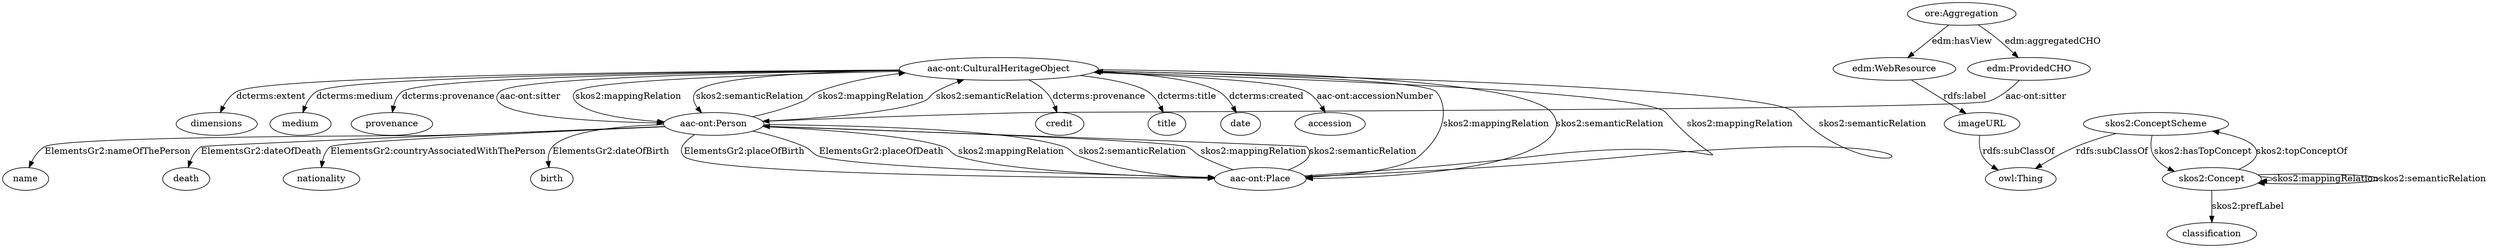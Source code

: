digraph {
  dimensions [type=attribute_name,label=dimensions]
  "aac-ont:CulturalHeritageObject1" [type=class_uri,label="aac-ont:CulturalHeritageObject"]
  medium [type=attribute_name,label=medium]
  provenance [type=attribute_name,label=provenance]
  name [type=attribute_name,label=name]
  "aac-ont:Person1" [type=class_uri,label="aac-ont:Person"]
  credit [type=attribute_name,label=credit]
  death [type=attribute_name,label=death]
  classification [type=attribute_name,label=classification]
  "skos2:Concept1" [type=class_uri,label="skos2:Concept"]
  title [type=attribute_name,label=title]
  date [type=attribute_name,label=date]
  imageURL [type=attribute_name,label=imageURL]
  "edm:WebResource1" [type=class_uri,label="edm:WebResource"]
  nationality [type=attribute_name,label=nationality]
  birth [type=attribute_name,label=birth]
  accession [type=attribute_name,label=accession]
  "aac-ont:Place" [type=class_uri,label="aac-ont:Place"]
  "edm:ProvidedCHO" [type=class_uri,label="edm:ProvidedCHO"]
  "skos2:ConceptScheme" [type=class_uri,label="skos2:ConceptScheme"]
  "ore:Aggregation" [type=class_uri,label="ore:Aggregation"]
  "owl:Thing" [type=special,label="owl:Thing"]
  "aac-ont:CulturalHeritageObject1" -> dimensions [label="dcterms:extent",type=st_property_uri]
  "aac-ont:CulturalHeritageObject1" -> medium [label="dcterms:medium",type=st_property_uri]
  "aac-ont:CulturalHeritageObject1" -> provenance [label="dcterms:provenance",type=st_property_uri]
  "aac-ont:Person1" -> name [label="ElementsGr2:nameOfThePerson",type=st_property_uri]
  "aac-ont:CulturalHeritageObject1" -> credit [label="dcterms:provenance",type=st_property_uri]
  "aac-ont:Person1" -> death [label="ElementsGr2:dateOfDeath",type=st_property_uri]
  "skos2:Concept1" -> classification [label="skos2:prefLabel",type=st_property_uri]
  "aac-ont:CulturalHeritageObject1" -> title [label="dcterms:title",type=st_property_uri]
  "aac-ont:CulturalHeritageObject1" -> date [label="dcterms:created",type=st_property_uri]
  "edm:WebResource1" -> imageURL [label="rdfs:label",type=st_property_uri]
  "aac-ont:Person1" -> nationality [label="ElementsGr2:countryAssociatedWithThePerson",type=st_property_uri]
  "aac-ont:Person1" -> birth [label="ElementsGr2:dateOfBirth",type=st_property_uri]
  "aac-ont:CulturalHeritageObject1" -> accession [label="aac-ont:accessionNumber",type=st_property_uri]
  "aac-ont:CulturalHeritageObject1" -> "aac-ont:Person1" [label="aac-ont:sitter",type=direct_property_uri]
  "aac-ont:Person1" -> "aac-ont:Place" [label="ElementsGr2:placeOfBirth",type=direct_property_uri]
  "aac-ont:Person1" -> "aac-ont:Place" [label="ElementsGr2:placeOfDeath",type=direct_property_uri]
  "edm:ProvidedCHO" -> "aac-ont:Person1" [label="aac-ont:sitter",type=direct_property_uri]
  "skos2:Concept1" -> "skos2:Concept1" [label="skos2:mappingRelation",type=direct_property_uri]
  "skos2:Concept1" -> "skos2:Concept1" [label="skos2:semanticRelation",type=direct_property_uri]
  "skos2:Concept1" -> "skos2:ConceptScheme" [label="skos2:topConceptOf",type=direct_property_uri]
  "skos2:ConceptScheme" -> "skos2:Concept1" [label="skos2:hasTopConcept",type=direct_property_uri]
  "ore:Aggregation" -> "edm:WebResource1" [label="edm:hasView",type=direct_property_uri]
  "ore:Aggregation" -> "edm:ProvidedCHO" [label="edm:aggregatedCHO",type=direct_property_uri]
  "aac-ont:CulturalHeritageObject1" -> "aac-ont:Person1" [label="skos2:mappingRelation",type=inherited]
  "aac-ont:CulturalHeritageObject1" -> "aac-ont:Person1" [label="skos2:semanticRelation",type=inherited]
  "aac-ont:CulturalHeritageObject1" -> "aac-ont:Place" [label="skos2:mappingRelation",type=inherited]
  "aac-ont:CulturalHeritageObject1" -> "aac-ont:Place" [label="skos2:semanticRelation",type=inherited]
  "aac-ont:Person1" -> "aac-ont:CulturalHeritageObject1" [label="skos2:mappingRelation",type=inherited]
  "aac-ont:Person1" -> "aac-ont:CulturalHeritageObject1" [label="skos2:semanticRelation",type=inherited]
  "aac-ont:Person1" -> "aac-ont:Place" [label="skos2:mappingRelation",type=inherited]
  "aac-ont:Person1" -> "aac-ont:Place" [label="skos2:semanticRelation",type=inherited]
  "aac-ont:Place" -> "aac-ont:CulturalHeritageObject1" [label="skos2:mappingRelation",type=inherited]
  "aac-ont:Place" -> "aac-ont:CulturalHeritageObject1" [label="skos2:semanticRelation",type=inherited]
  "aac-ont:Place" -> "aac-ont:Person1" [label="skos2:mappingRelation",type=inherited]
  "aac-ont:Place" -> "aac-ont:Person1" [label="skos2:semanticRelation",type=inherited]
  imageURL -> "owl:Thing" [label="rdfs:subClassOf",type=inherited]
  "skos2:ConceptScheme" -> "owl:Thing" [label="rdfs:subClassOf",type=inherited]
}
